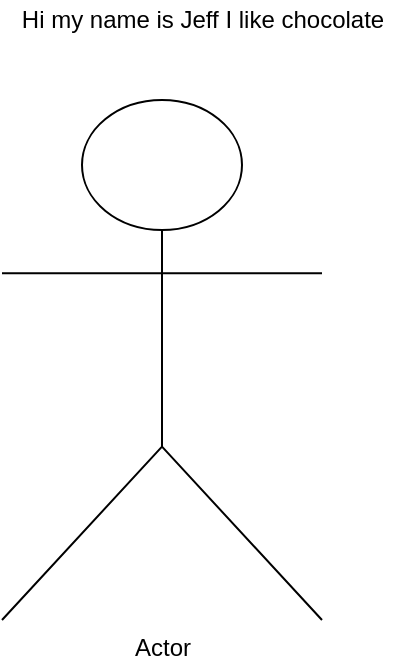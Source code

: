 <mxfile>
    <diagram id="GRGd4mW_UqZza58-prB3" name="Page-1">
        <mxGraphModel dx="1741" dy="1167" grid="1" gridSize="10" guides="1" tooltips="1" connect="1" arrows="1" fold="1" page="1" pageScale="1" pageWidth="827" pageHeight="1169" math="0" shadow="0">
            <root>
                <mxCell id="0"/>
                <mxCell id="1" parent="0"/>
                <mxCell id="21" value="Actor" style="shape=umlActor;verticalLabelPosition=bottom;verticalAlign=top;html=1;outlineConnect=0;" vertex="1" parent="1">
                    <mxGeometry x="280" y="350" width="160" height="260" as="geometry"/>
                </mxCell>
                <mxCell id="22" value="Hi my name is Jeff I like chocolate" style="text;html=1;align=center;verticalAlign=middle;resizable=0;points=[];autosize=1;strokeColor=none;fillColor=none;" vertex="1" parent="1">
                    <mxGeometry x="280" y="300" width="200" height="20" as="geometry"/>
                </mxCell>
            </root>
        </mxGraphModel>
    </diagram>
</mxfile>